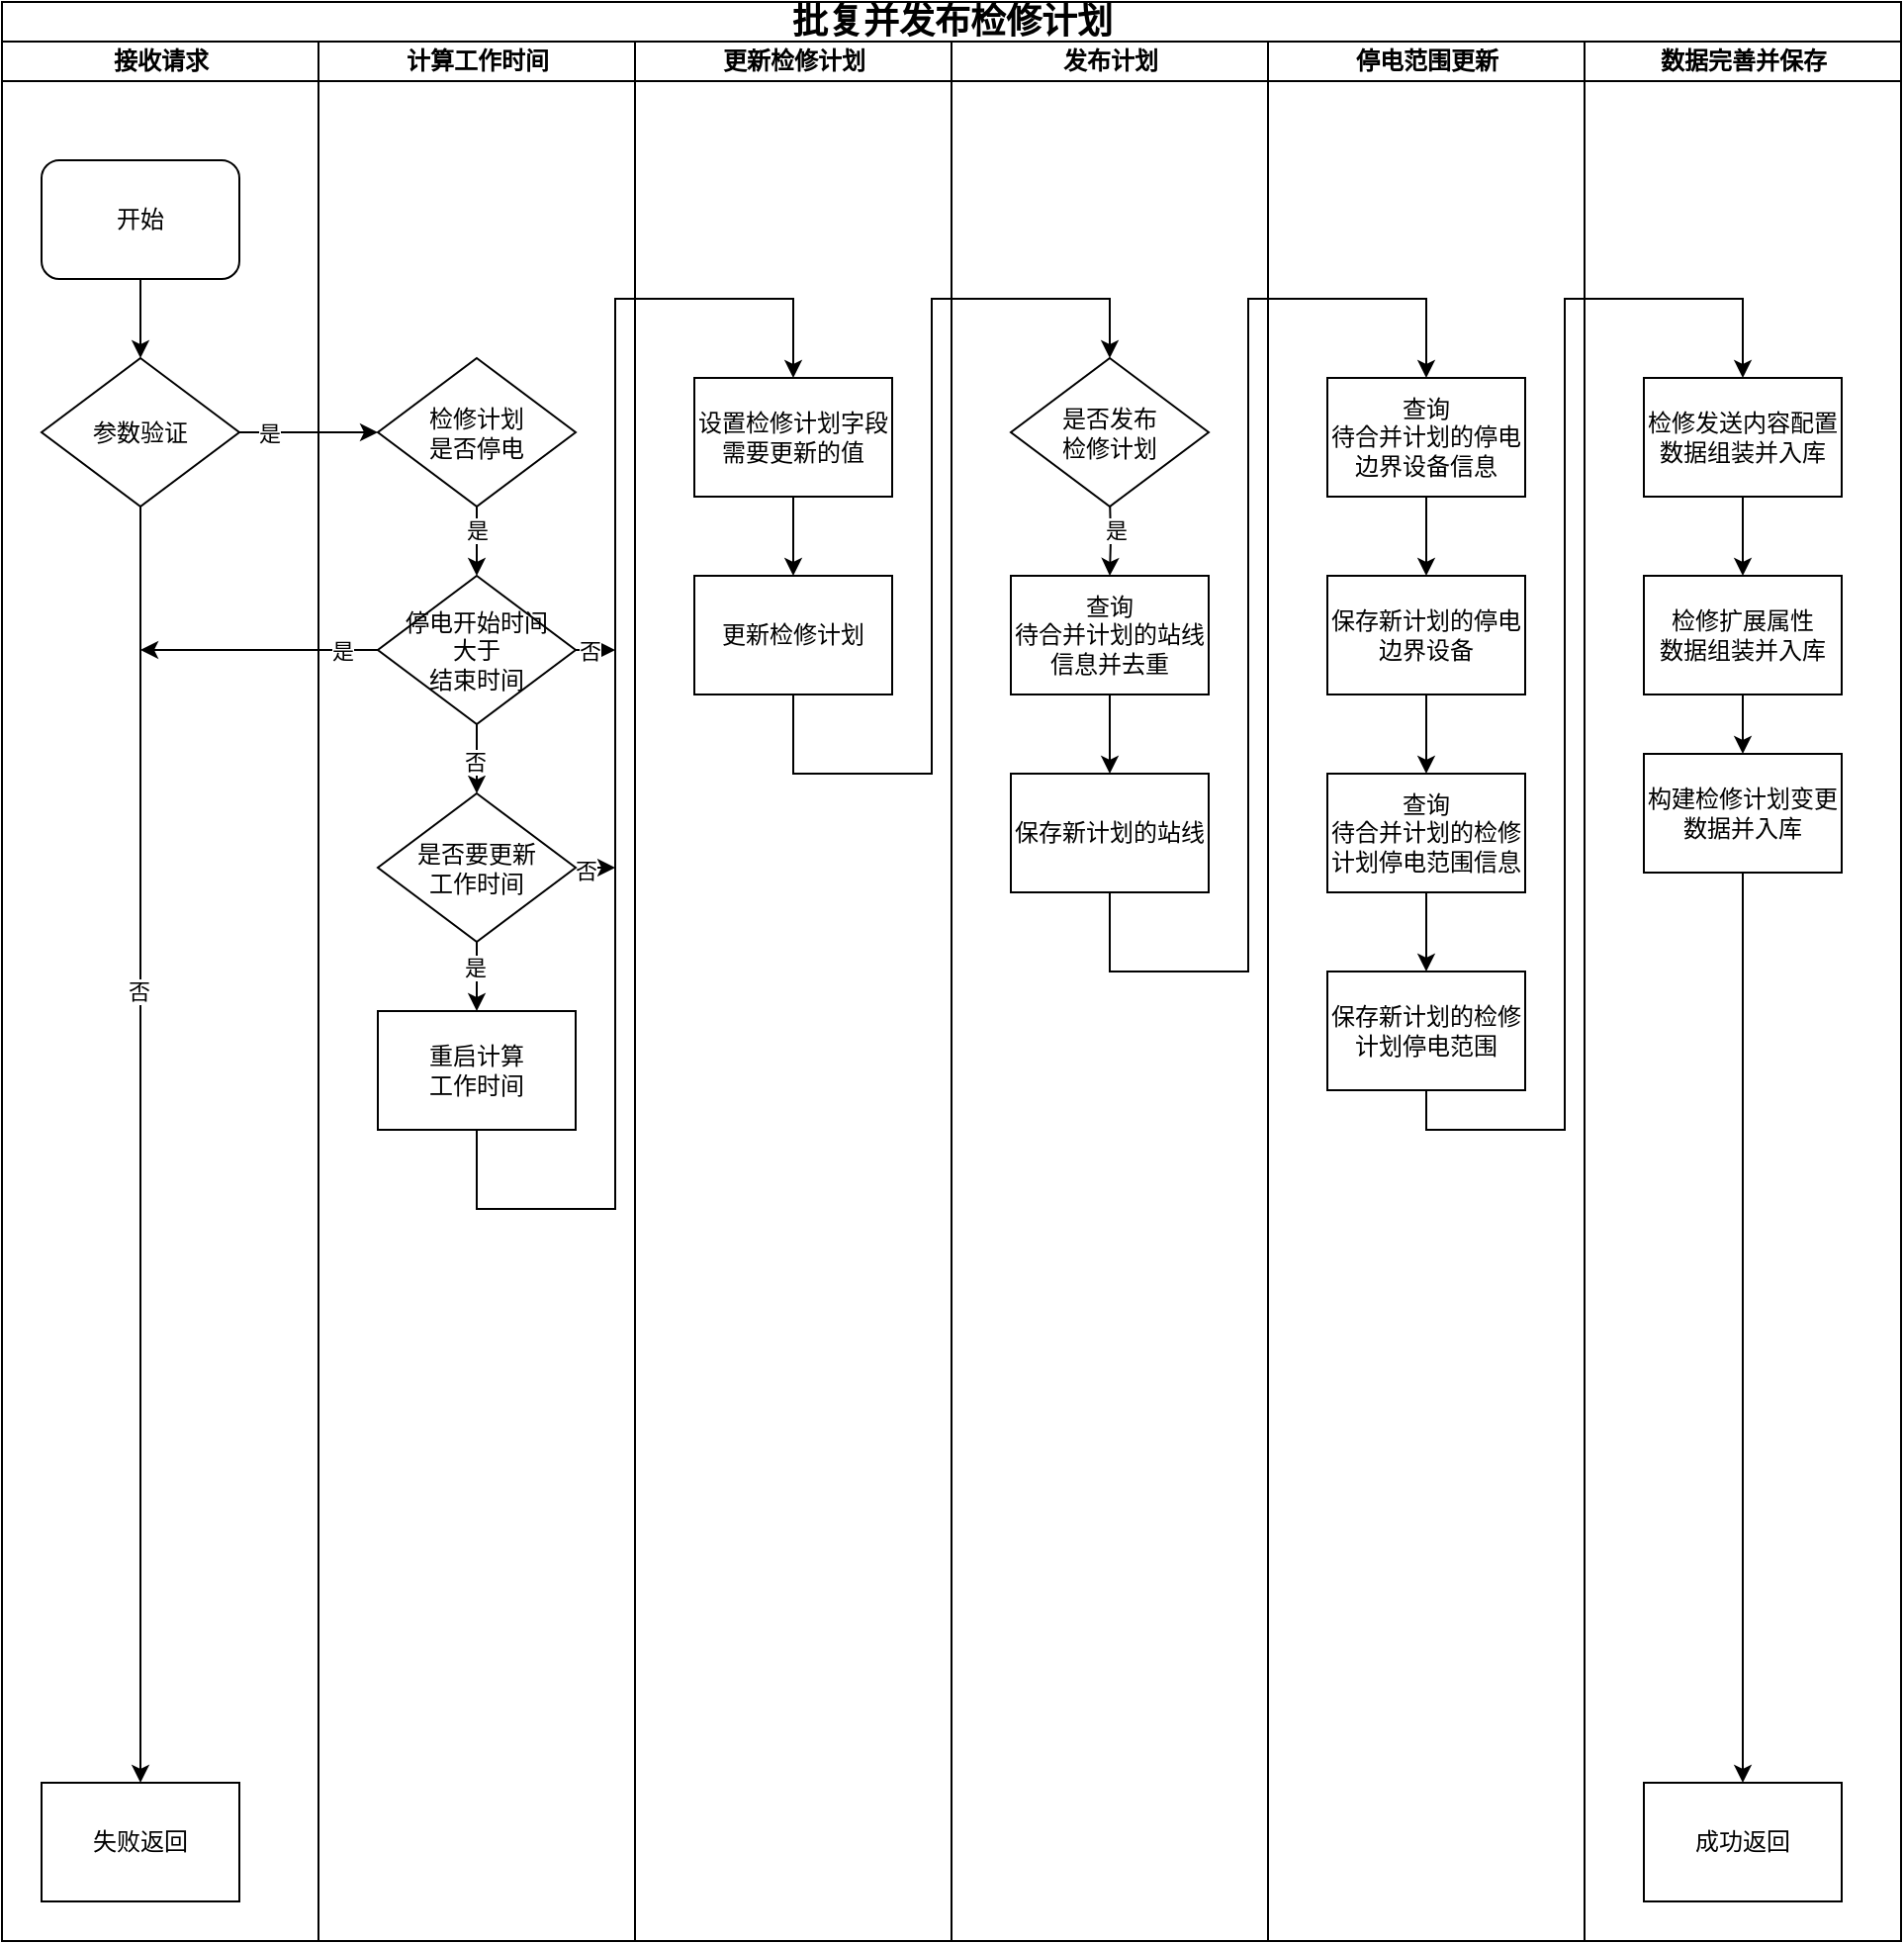 <mxfile version="26.1.3">
  <diagram name="Page-1" id="74e2e168-ea6b-b213-b513-2b3c1d86103e">
    <mxGraphModel dx="1050" dy="557" grid="1" gridSize="10" guides="1" tooltips="1" connect="1" arrows="1" fold="1" page="1" pageScale="1" pageWidth="1100" pageHeight="850" background="none" math="0" shadow="0">
      <root>
        <mxCell id="0" />
        <mxCell id="1" parent="0" />
        <mxCell id="YSQlOUY1jOpPyFkPR3-t-69" value="&lt;font style=&quot;font-size: 18px;&quot;&gt;&lt;span style=&quot;background-color: transparent; color: light-dark(rgb(0, 0, 0), rgb(255, 255, 255));&quot;&gt;批复并发布&lt;/span&gt;检修计划&lt;/font&gt;" style="swimlane;html=1;childLayout=stackLayout;startSize=20;rounded=0;shadow=0;labelBackgroundColor=none;strokeWidth=1;fontFamily=Verdana;fontSize=8;align=center;" vertex="1" parent="1">
          <mxGeometry x="70" y="20" width="960" height="980" as="geometry" />
        </mxCell>
        <mxCell id="YSQlOUY1jOpPyFkPR3-t-70" value="接收请求" style="swimlane;html=1;startSize=20;" vertex="1" parent="YSQlOUY1jOpPyFkPR3-t-69">
          <mxGeometry y="20" width="160" height="960" as="geometry">
            <mxRectangle y="20" width="40" height="730" as="alternateBounds" />
          </mxGeometry>
        </mxCell>
        <mxCell id="YSQlOUY1jOpPyFkPR3-t-71" style="edgeStyle=orthogonalEdgeStyle;rounded=0;orthogonalLoop=1;jettySize=auto;html=1;exitX=0.5;exitY=1;exitDx=0;exitDy=0;entryX=0.5;entryY=0;entryDx=0;entryDy=0;" edge="1" parent="YSQlOUY1jOpPyFkPR3-t-70" source="YSQlOUY1jOpPyFkPR3-t-72" target="YSQlOUY1jOpPyFkPR3-t-73">
          <mxGeometry relative="1" as="geometry" />
        </mxCell>
        <mxCell id="YSQlOUY1jOpPyFkPR3-t-72" value="&lt;font style=&quot;font-size: 12px;&quot;&gt;开始&lt;/font&gt;" style="rounded=1;whiteSpace=wrap;html=1;shadow=0;labelBackgroundColor=none;strokeWidth=1;fontFamily=Verdana;fontSize=8;align=center;" vertex="1" parent="YSQlOUY1jOpPyFkPR3-t-70">
          <mxGeometry x="20" y="60" width="100" height="60" as="geometry" />
        </mxCell>
        <mxCell id="YSQlOUY1jOpPyFkPR3-t-73" value="&lt;font style=&quot;font-size: 12px;&quot;&gt;参数验证&lt;/font&gt;" style="rhombus;whiteSpace=wrap;html=1;rounded=0;shadow=0;labelBackgroundColor=none;strokeWidth=1;fontFamily=Verdana;fontSize=8;align=center;" vertex="1" parent="YSQlOUY1jOpPyFkPR3-t-70">
          <mxGeometry x="20" y="160" width="100" height="75" as="geometry" />
        </mxCell>
        <mxCell id="YSQlOUY1jOpPyFkPR3-t-74" style="edgeStyle=orthogonalEdgeStyle;rounded=0;orthogonalLoop=1;jettySize=auto;html=1;exitX=0.5;exitY=1;exitDx=0;exitDy=0;entryX=0.5;entryY=0;entryDx=0;entryDy=0;" edge="1" parent="YSQlOUY1jOpPyFkPR3-t-70" source="YSQlOUY1jOpPyFkPR3-t-73" target="YSQlOUY1jOpPyFkPR3-t-76">
          <mxGeometry relative="1" as="geometry">
            <mxPoint x="70" y="980" as="targetPoint" />
          </mxGeometry>
        </mxCell>
        <mxCell id="YSQlOUY1jOpPyFkPR3-t-75" value="否" style="edgeLabel;html=1;align=center;verticalAlign=middle;resizable=0;points=[];" vertex="1" connectable="0" parent="YSQlOUY1jOpPyFkPR3-t-74">
          <mxGeometry x="-0.24" y="-1" relative="1" as="geometry">
            <mxPoint as="offset" />
          </mxGeometry>
        </mxCell>
        <mxCell id="YSQlOUY1jOpPyFkPR3-t-76" value="&lt;span style=&quot;font-size: 12px;&quot;&gt;失败返回&lt;/span&gt;" style="whiteSpace=wrap;html=1;fontSize=8;fontFamily=Verdana;rounded=0;shadow=0;labelBackgroundColor=none;strokeWidth=1;" vertex="1" parent="YSQlOUY1jOpPyFkPR3-t-70">
          <mxGeometry x="20" y="880" width="100" height="60" as="geometry" />
        </mxCell>
        <mxCell id="YSQlOUY1jOpPyFkPR3-t-77" value="计算工作时间" style="swimlane;html=1;startSize=20;" vertex="1" parent="YSQlOUY1jOpPyFkPR3-t-69">
          <mxGeometry x="160" y="20" width="160" height="960" as="geometry" />
        </mxCell>
        <mxCell id="YSQlOUY1jOpPyFkPR3-t-78" style="edgeStyle=orthogonalEdgeStyle;rounded=0;orthogonalLoop=1;jettySize=auto;html=1;exitX=0.5;exitY=1;exitDx=0;exitDy=0;entryX=0.5;entryY=0;entryDx=0;entryDy=0;" edge="1" parent="YSQlOUY1jOpPyFkPR3-t-77">
          <mxGeometry relative="1" as="geometry">
            <mxPoint x="80" y="270" as="targetPoint" />
            <mxPoint x="80" y="227.5" as="sourcePoint" />
          </mxGeometry>
        </mxCell>
        <mxCell id="YSQlOUY1jOpPyFkPR3-t-137" value="是" style="edgeLabel;html=1;align=center;verticalAlign=middle;resizable=0;points=[];" vertex="1" connectable="0" parent="YSQlOUY1jOpPyFkPR3-t-78">
          <mxGeometry x="-0.092" y="4" relative="1" as="geometry">
            <mxPoint x="-4" as="offset" />
          </mxGeometry>
        </mxCell>
        <mxCell id="YSQlOUY1jOpPyFkPR3-t-136" value="&lt;font style=&quot;font-size: 12px;&quot;&gt;检修计划&lt;/font&gt;&lt;div&gt;&lt;font style=&quot;font-size: 12px;&quot;&gt;是否停电&lt;/font&gt;&lt;/div&gt;" style="rhombus;whiteSpace=wrap;html=1;rounded=0;shadow=0;labelBackgroundColor=none;strokeWidth=1;fontFamily=Verdana;fontSize=8;align=center;" vertex="1" parent="YSQlOUY1jOpPyFkPR3-t-77">
          <mxGeometry x="30" y="160" width="100" height="75" as="geometry" />
        </mxCell>
        <mxCell id="YSQlOUY1jOpPyFkPR3-t-139" style="edgeStyle=orthogonalEdgeStyle;rounded=0;orthogonalLoop=1;jettySize=auto;html=1;" edge="1" parent="YSQlOUY1jOpPyFkPR3-t-77" source="YSQlOUY1jOpPyFkPR3-t-138">
          <mxGeometry relative="1" as="geometry">
            <mxPoint x="-90" y="307.5" as="targetPoint" />
          </mxGeometry>
        </mxCell>
        <mxCell id="YSQlOUY1jOpPyFkPR3-t-140" value="是" style="edgeLabel;html=1;align=center;verticalAlign=middle;resizable=0;points=[];" vertex="1" connectable="0" parent="YSQlOUY1jOpPyFkPR3-t-139">
          <mxGeometry x="-0.696" relative="1" as="geometry">
            <mxPoint as="offset" />
          </mxGeometry>
        </mxCell>
        <mxCell id="YSQlOUY1jOpPyFkPR3-t-142" style="edgeStyle=orthogonalEdgeStyle;rounded=0;orthogonalLoop=1;jettySize=auto;html=1;exitX=0.5;exitY=1;exitDx=0;exitDy=0;entryX=0.5;entryY=0;entryDx=0;entryDy=0;" edge="1" parent="YSQlOUY1jOpPyFkPR3-t-77" source="YSQlOUY1jOpPyFkPR3-t-138" target="YSQlOUY1jOpPyFkPR3-t-141">
          <mxGeometry relative="1" as="geometry" />
        </mxCell>
        <mxCell id="YSQlOUY1jOpPyFkPR3-t-143" value="否" style="edgeLabel;html=1;align=center;verticalAlign=middle;resizable=0;points=[];" vertex="1" connectable="0" parent="YSQlOUY1jOpPyFkPR3-t-142">
          <mxGeometry x="0.057" y="-1" relative="1" as="geometry">
            <mxPoint as="offset" />
          </mxGeometry>
        </mxCell>
        <mxCell id="YSQlOUY1jOpPyFkPR3-t-147" style="edgeStyle=orthogonalEdgeStyle;rounded=0;orthogonalLoop=1;jettySize=auto;html=1;exitX=1;exitY=0.5;exitDx=0;exitDy=0;" edge="1" parent="YSQlOUY1jOpPyFkPR3-t-77" source="YSQlOUY1jOpPyFkPR3-t-138">
          <mxGeometry relative="1" as="geometry">
            <mxPoint x="150" y="307.667" as="targetPoint" />
          </mxGeometry>
        </mxCell>
        <mxCell id="YSQlOUY1jOpPyFkPR3-t-148" value="否" style="edgeLabel;html=1;align=center;verticalAlign=middle;resizable=0;points=[];" vertex="1" connectable="0" parent="YSQlOUY1jOpPyFkPR3-t-147">
          <mxGeometry x="-0.339" relative="1" as="geometry">
            <mxPoint as="offset" />
          </mxGeometry>
        </mxCell>
        <mxCell id="YSQlOUY1jOpPyFkPR3-t-138" value="&lt;span style=&quot;font-size: 12px;&quot;&gt;停电开始时间&lt;/span&gt;&lt;div&gt;&lt;span style=&quot;font-size: 12px;&quot;&gt;大于&lt;/span&gt;&lt;/div&gt;&lt;div&gt;&lt;span style=&quot;font-size: 12px;&quot;&gt;结束时间&lt;/span&gt;&lt;/div&gt;" style="rhombus;whiteSpace=wrap;html=1;rounded=0;shadow=0;labelBackgroundColor=none;strokeWidth=1;fontFamily=Verdana;fontSize=8;align=center;" vertex="1" parent="YSQlOUY1jOpPyFkPR3-t-77">
          <mxGeometry x="30" y="270" width="100" height="75" as="geometry" />
        </mxCell>
        <mxCell id="YSQlOUY1jOpPyFkPR3-t-145" style="edgeStyle=orthogonalEdgeStyle;rounded=0;orthogonalLoop=1;jettySize=auto;html=1;exitX=0.5;exitY=1;exitDx=0;exitDy=0;entryX=0.5;entryY=0;entryDx=0;entryDy=0;" edge="1" parent="YSQlOUY1jOpPyFkPR3-t-77" source="YSQlOUY1jOpPyFkPR3-t-141" target="YSQlOUY1jOpPyFkPR3-t-144">
          <mxGeometry relative="1" as="geometry" />
        </mxCell>
        <mxCell id="YSQlOUY1jOpPyFkPR3-t-146" value="是" style="edgeLabel;html=1;align=center;verticalAlign=middle;resizable=0;points=[];" vertex="1" connectable="0" parent="YSQlOUY1jOpPyFkPR3-t-145">
          <mxGeometry x="-0.276" y="-1" relative="1" as="geometry">
            <mxPoint as="offset" />
          </mxGeometry>
        </mxCell>
        <mxCell id="YSQlOUY1jOpPyFkPR3-t-149" style="edgeStyle=orthogonalEdgeStyle;rounded=0;orthogonalLoop=1;jettySize=auto;html=1;exitX=1;exitY=0.5;exitDx=0;exitDy=0;" edge="1" parent="YSQlOUY1jOpPyFkPR3-t-77" source="YSQlOUY1jOpPyFkPR3-t-141">
          <mxGeometry relative="1" as="geometry">
            <mxPoint x="150" y="417.667" as="targetPoint" />
          </mxGeometry>
        </mxCell>
        <mxCell id="YSQlOUY1jOpPyFkPR3-t-151" value="否" style="edgeLabel;html=1;align=center;verticalAlign=middle;resizable=0;points=[];" vertex="1" connectable="0" parent="YSQlOUY1jOpPyFkPR3-t-149">
          <mxGeometry x="-0.504" y="-1" relative="1" as="geometry">
            <mxPoint as="offset" />
          </mxGeometry>
        </mxCell>
        <mxCell id="YSQlOUY1jOpPyFkPR3-t-141" value="&lt;span style=&quot;font-size: 12px;&quot;&gt;是否要更新&lt;/span&gt;&lt;div&gt;&lt;span style=&quot;font-size: 12px;&quot;&gt;工作时间&lt;/span&gt;&lt;/div&gt;" style="rhombus;whiteSpace=wrap;html=1;rounded=0;shadow=0;labelBackgroundColor=none;strokeWidth=1;fontFamily=Verdana;fontSize=8;align=center;" vertex="1" parent="YSQlOUY1jOpPyFkPR3-t-77">
          <mxGeometry x="30" y="380" width="100" height="75" as="geometry" />
        </mxCell>
        <mxCell id="YSQlOUY1jOpPyFkPR3-t-144" value="&lt;span style=&quot;font-size: 12px;&quot;&gt;重启计算&lt;/span&gt;&lt;div&gt;&lt;span style=&quot;font-size: 12px;&quot;&gt;工作时间&lt;/span&gt;&lt;/div&gt;" style="whiteSpace=wrap;html=1;fontSize=8;fontFamily=Verdana;rounded=0;shadow=0;labelBackgroundColor=none;strokeWidth=1;" vertex="1" parent="YSQlOUY1jOpPyFkPR3-t-77">
          <mxGeometry x="30" y="490" width="100" height="60" as="geometry" />
        </mxCell>
        <mxCell id="YSQlOUY1jOpPyFkPR3-t-90" value="更新检修计划" style="swimlane;html=1;startSize=20;" vertex="1" parent="YSQlOUY1jOpPyFkPR3-t-69">
          <mxGeometry x="320" y="20" width="160" height="960" as="geometry" />
        </mxCell>
        <mxCell id="YSQlOUY1jOpPyFkPR3-t-92" value="&lt;span style=&quot;font-size: 12px;&quot;&gt;更新检修计划&lt;/span&gt;" style="whiteSpace=wrap;html=1;fontSize=8;fontFamily=Verdana;rounded=0;shadow=0;labelBackgroundColor=none;strokeWidth=1;" vertex="1" parent="YSQlOUY1jOpPyFkPR3-t-90">
          <mxGeometry x="30" y="270" width="100" height="60" as="geometry" />
        </mxCell>
        <mxCell id="YSQlOUY1jOpPyFkPR3-t-95" style="edgeStyle=orthogonalEdgeStyle;rounded=0;orthogonalLoop=1;jettySize=auto;html=1;exitX=0.5;exitY=1;exitDx=0;exitDy=0;" edge="1" parent="YSQlOUY1jOpPyFkPR3-t-90" source="YSQlOUY1jOpPyFkPR3-t-96" target="YSQlOUY1jOpPyFkPR3-t-92">
          <mxGeometry relative="1" as="geometry" />
        </mxCell>
        <mxCell id="YSQlOUY1jOpPyFkPR3-t-96" value="&lt;span style=&quot;font-size: 12px;&quot;&gt;设置检修计划字段需要更新的值&lt;/span&gt;" style="whiteSpace=wrap;html=1;fontSize=8;fontFamily=Verdana;rounded=0;shadow=0;labelBackgroundColor=none;strokeWidth=1;" vertex="1" parent="YSQlOUY1jOpPyFkPR3-t-90">
          <mxGeometry x="30" y="170" width="100" height="60" as="geometry" />
        </mxCell>
        <mxCell id="YSQlOUY1jOpPyFkPR3-t-107" value="发布计划" style="swimlane;html=1;startSize=20;" vertex="1" parent="YSQlOUY1jOpPyFkPR3-t-69">
          <mxGeometry x="480" y="20" width="160" height="960" as="geometry" />
        </mxCell>
        <mxCell id="YSQlOUY1jOpPyFkPR3-t-108" style="edgeStyle=orthogonalEdgeStyle;rounded=0;orthogonalLoop=1;jettySize=auto;html=1;exitX=0.5;exitY=1;exitDx=0;exitDy=0;" edge="1" parent="YSQlOUY1jOpPyFkPR3-t-107" source="YSQlOUY1jOpPyFkPR3-t-109" target="YSQlOUY1jOpPyFkPR3-t-110">
          <mxGeometry relative="1" as="geometry" />
        </mxCell>
        <mxCell id="YSQlOUY1jOpPyFkPR3-t-109" value="&lt;div&gt;&lt;span style=&quot;font-size: 12px;&quot;&gt;查询&lt;/span&gt;&lt;span style=&quot;font-size: 12px;&quot;&gt;&lt;/span&gt;&lt;/div&gt;&lt;span style=&quot;font-size: 12px;&quot;&gt;待合并计划的站线信息并去重&lt;br&gt;&lt;/span&gt;" style="whiteSpace=wrap;html=1;fontSize=8;fontFamily=Verdana;rounded=0;shadow=0;labelBackgroundColor=none;strokeWidth=1;" vertex="1" parent="YSQlOUY1jOpPyFkPR3-t-107">
          <mxGeometry x="30" y="270" width="100" height="60" as="geometry" />
        </mxCell>
        <mxCell id="YSQlOUY1jOpPyFkPR3-t-110" value="&lt;span style=&quot;font-size: 12px;&quot;&gt;保存新计划的站线&lt;/span&gt;" style="whiteSpace=wrap;html=1;fontSize=8;fontFamily=Verdana;rounded=0;shadow=0;labelBackgroundColor=none;strokeWidth=1;" vertex="1" parent="YSQlOUY1jOpPyFkPR3-t-107">
          <mxGeometry x="30" y="370" width="100" height="60" as="geometry" />
        </mxCell>
        <mxCell id="YSQlOUY1jOpPyFkPR3-t-111" style="edgeStyle=orthogonalEdgeStyle;rounded=0;orthogonalLoop=1;jettySize=auto;html=1;exitX=0.5;exitY=1;exitDx=0;exitDy=0;" edge="1" parent="YSQlOUY1jOpPyFkPR3-t-107" target="YSQlOUY1jOpPyFkPR3-t-109">
          <mxGeometry relative="1" as="geometry">
            <mxPoint x="80" y="230" as="sourcePoint" />
          </mxGeometry>
        </mxCell>
        <mxCell id="YSQlOUY1jOpPyFkPR3-t-154" value="是" style="edgeLabel;html=1;align=center;verticalAlign=middle;resizable=0;points=[];" vertex="1" connectable="0" parent="YSQlOUY1jOpPyFkPR3-t-111">
          <mxGeometry x="-0.159" y="2" relative="1" as="geometry">
            <mxPoint as="offset" />
          </mxGeometry>
        </mxCell>
        <mxCell id="YSQlOUY1jOpPyFkPR3-t-153" value="&lt;span style=&quot;font-size: 12px;&quot;&gt;是否发布&lt;/span&gt;&lt;div&gt;&lt;span style=&quot;font-size: 12px;&quot;&gt;检修计划&lt;/span&gt;&lt;/div&gt;" style="rhombus;whiteSpace=wrap;html=1;rounded=0;shadow=0;labelBackgroundColor=none;strokeWidth=1;fontFamily=Verdana;fontSize=8;align=center;" vertex="1" parent="YSQlOUY1jOpPyFkPR3-t-107">
          <mxGeometry x="30" y="160" width="100" height="75" as="geometry" />
        </mxCell>
        <mxCell id="YSQlOUY1jOpPyFkPR3-t-113" value="停电范围更新" style="swimlane;html=1;startSize=20;" vertex="1" parent="YSQlOUY1jOpPyFkPR3-t-69">
          <mxGeometry x="640" y="20" width="160" height="960" as="geometry" />
        </mxCell>
        <mxCell id="YSQlOUY1jOpPyFkPR3-t-114" style="edgeStyle=orthogonalEdgeStyle;rounded=0;orthogonalLoop=1;jettySize=auto;html=1;exitX=0.5;exitY=1;exitDx=0;exitDy=0;entryX=0.5;entryY=0;entryDx=0;entryDy=0;" edge="1" parent="YSQlOUY1jOpPyFkPR3-t-113" source="YSQlOUY1jOpPyFkPR3-t-115" target="YSQlOUY1jOpPyFkPR3-t-117">
          <mxGeometry relative="1" as="geometry" />
        </mxCell>
        <mxCell id="YSQlOUY1jOpPyFkPR3-t-115" value="&lt;div&gt;&lt;span style=&quot;font-size: 12px;&quot;&gt;查询&lt;/span&gt;&lt;span style=&quot;font-size: 12px;&quot;&gt;&lt;/span&gt;&lt;/div&gt;&lt;span style=&quot;font-size: 12px;&quot;&gt;待合并计划的停电边界设备信息&lt;/span&gt;" style="whiteSpace=wrap;html=1;fontSize=8;fontFamily=Verdana;rounded=0;shadow=0;labelBackgroundColor=none;strokeWidth=1;" vertex="1" parent="YSQlOUY1jOpPyFkPR3-t-113">
          <mxGeometry x="30" y="170" width="100" height="60" as="geometry" />
        </mxCell>
        <mxCell id="YSQlOUY1jOpPyFkPR3-t-116" style="edgeStyle=orthogonalEdgeStyle;rounded=0;orthogonalLoop=1;jettySize=auto;html=1;exitX=0.5;exitY=1;exitDx=0;exitDy=0;entryX=0.5;entryY=0;entryDx=0;entryDy=0;" edge="1" parent="YSQlOUY1jOpPyFkPR3-t-113" source="YSQlOUY1jOpPyFkPR3-t-117" target="YSQlOUY1jOpPyFkPR3-t-119">
          <mxGeometry relative="1" as="geometry" />
        </mxCell>
        <mxCell id="YSQlOUY1jOpPyFkPR3-t-117" value="&lt;span style=&quot;font-size: 12px;&quot;&gt;保存新计划的停电边界设备&lt;/span&gt;" style="whiteSpace=wrap;html=1;fontSize=8;fontFamily=Verdana;rounded=0;shadow=0;labelBackgroundColor=none;strokeWidth=1;" vertex="1" parent="YSQlOUY1jOpPyFkPR3-t-113">
          <mxGeometry x="30" y="270" width="100" height="60" as="geometry" />
        </mxCell>
        <mxCell id="YSQlOUY1jOpPyFkPR3-t-118" style="edgeStyle=orthogonalEdgeStyle;rounded=0;orthogonalLoop=1;jettySize=auto;html=1;exitX=0.5;exitY=1;exitDx=0;exitDy=0;entryX=0.5;entryY=0;entryDx=0;entryDy=0;" edge="1" parent="YSQlOUY1jOpPyFkPR3-t-113" source="YSQlOUY1jOpPyFkPR3-t-119" target="YSQlOUY1jOpPyFkPR3-t-120">
          <mxGeometry relative="1" as="geometry" />
        </mxCell>
        <mxCell id="YSQlOUY1jOpPyFkPR3-t-119" value="&lt;div&gt;&lt;span style=&quot;font-size: 12px;&quot;&gt;查询&lt;/span&gt;&lt;span style=&quot;font-size: 12px;&quot;&gt;&lt;/span&gt;&lt;/div&gt;&lt;span style=&quot;font-size: 12px;&quot;&gt;待合并计划的检修计划停电范围信息&lt;/span&gt;" style="whiteSpace=wrap;html=1;fontSize=8;fontFamily=Verdana;rounded=0;shadow=0;labelBackgroundColor=none;strokeWidth=1;" vertex="1" parent="YSQlOUY1jOpPyFkPR3-t-113">
          <mxGeometry x="30" y="370" width="100" height="60" as="geometry" />
        </mxCell>
        <mxCell id="YSQlOUY1jOpPyFkPR3-t-120" value="&lt;span style=&quot;font-size: 12px;&quot;&gt;保存新计划的&lt;/span&gt;&lt;span style=&quot;font-size: 12px;&quot;&gt;检修计划停电范围&lt;/span&gt;" style="whiteSpace=wrap;html=1;fontSize=8;fontFamily=Verdana;rounded=0;shadow=0;labelBackgroundColor=none;strokeWidth=1;" vertex="1" parent="YSQlOUY1jOpPyFkPR3-t-113">
          <mxGeometry x="30" y="470" width="100" height="60" as="geometry" />
        </mxCell>
        <mxCell id="YSQlOUY1jOpPyFkPR3-t-121" value="" style="edgeStyle=orthogonalEdgeStyle;rounded=0;orthogonalLoop=1;jettySize=auto;html=1;" edge="1" parent="YSQlOUY1jOpPyFkPR3-t-69" source="YSQlOUY1jOpPyFkPR3-t-73">
          <mxGeometry relative="1" as="geometry">
            <mxPoint x="190" y="217.5" as="targetPoint" />
          </mxGeometry>
        </mxCell>
        <mxCell id="YSQlOUY1jOpPyFkPR3-t-122" value="是" style="edgeLabel;html=1;align=center;verticalAlign=middle;resizable=0;points=[];" vertex="1" connectable="0" parent="YSQlOUY1jOpPyFkPR3-t-121">
          <mxGeometry x="-0.577" relative="1" as="geometry">
            <mxPoint as="offset" />
          </mxGeometry>
        </mxCell>
        <mxCell id="YSQlOUY1jOpPyFkPR3-t-123" value="数据完善并保存" style="swimlane;html=1;startSize=20;" vertex="1" parent="YSQlOUY1jOpPyFkPR3-t-69">
          <mxGeometry x="800" y="20" width="160" height="960" as="geometry" />
        </mxCell>
        <mxCell id="YSQlOUY1jOpPyFkPR3-t-124" style="edgeStyle=orthogonalEdgeStyle;rounded=0;orthogonalLoop=1;jettySize=auto;html=1;exitX=0.5;exitY=1;exitDx=0;exitDy=0;entryX=0.5;entryY=0;entryDx=0;entryDy=0;" edge="1" parent="YSQlOUY1jOpPyFkPR3-t-123" source="YSQlOUY1jOpPyFkPR3-t-125" target="YSQlOUY1jOpPyFkPR3-t-127">
          <mxGeometry relative="1" as="geometry" />
        </mxCell>
        <mxCell id="YSQlOUY1jOpPyFkPR3-t-125" value="&lt;div&gt;&lt;span style=&quot;font-size: 12px;&quot;&gt;检修发送内容配置&lt;/span&gt;&lt;/div&gt;&lt;div&gt;&lt;span style=&quot;font-size: 12px;&quot;&gt;数据组装并入库&lt;/span&gt;&lt;/div&gt;" style="whiteSpace=wrap;html=1;fontSize=8;fontFamily=Verdana;rounded=0;shadow=0;labelBackgroundColor=none;strokeWidth=1;" vertex="1" parent="YSQlOUY1jOpPyFkPR3-t-123">
          <mxGeometry x="30" y="170" width="100" height="60" as="geometry" />
        </mxCell>
        <mxCell id="YSQlOUY1jOpPyFkPR3-t-126" style="edgeStyle=orthogonalEdgeStyle;rounded=0;orthogonalLoop=1;jettySize=auto;html=1;exitX=0.5;exitY=1;exitDx=0;exitDy=0;entryX=0.5;entryY=0;entryDx=0;entryDy=0;" edge="1" parent="YSQlOUY1jOpPyFkPR3-t-123" source="YSQlOUY1jOpPyFkPR3-t-127" target="YSQlOUY1jOpPyFkPR3-t-128">
          <mxGeometry relative="1" as="geometry" />
        </mxCell>
        <mxCell id="YSQlOUY1jOpPyFkPR3-t-127" value="&lt;span style=&quot;font-size: 12px;&quot;&gt;检修扩展属性&lt;/span&gt;&lt;div&gt;&lt;span style=&quot;font-size: 12px;&quot;&gt;数据组装并入库&lt;/span&gt;&lt;/div&gt;" style="whiteSpace=wrap;html=1;fontSize=8;fontFamily=Verdana;rounded=0;shadow=0;labelBackgroundColor=none;strokeWidth=1;" vertex="1" parent="YSQlOUY1jOpPyFkPR3-t-123">
          <mxGeometry x="30" y="270" width="100" height="60" as="geometry" />
        </mxCell>
        <mxCell id="YSQlOUY1jOpPyFkPR3-t-128" value="&lt;span style=&quot;font-size: 12px;&quot;&gt;构建检修计划变更数据并入库&lt;/span&gt;" style="whiteSpace=wrap;html=1;fontSize=8;fontFamily=Verdana;rounded=0;shadow=0;labelBackgroundColor=none;strokeWidth=1;" vertex="1" parent="YSQlOUY1jOpPyFkPR3-t-123">
          <mxGeometry x="30" y="360" width="100" height="60" as="geometry" />
        </mxCell>
        <mxCell id="YSQlOUY1jOpPyFkPR3-t-129" style="edgeStyle=orthogonalEdgeStyle;rounded=0;orthogonalLoop=1;jettySize=auto;html=1;exitX=0.5;exitY=1;exitDx=0;exitDy=0;entryX=0.5;entryY=0;entryDx=0;entryDy=0;" edge="1" parent="YSQlOUY1jOpPyFkPR3-t-123" source="YSQlOUY1jOpPyFkPR3-t-128" target="YSQlOUY1jOpPyFkPR3-t-130">
          <mxGeometry relative="1" as="geometry">
            <mxPoint x="80" y="800" as="targetPoint" />
            <mxPoint x="80" y="690" as="sourcePoint" />
          </mxGeometry>
        </mxCell>
        <mxCell id="YSQlOUY1jOpPyFkPR3-t-130" value="&lt;span style=&quot;font-size: 12px;&quot;&gt;成功返回&lt;/span&gt;" style="whiteSpace=wrap;html=1;fontSize=8;fontFamily=Verdana;rounded=0;shadow=0;labelBackgroundColor=none;strokeWidth=1;" vertex="1" parent="YSQlOUY1jOpPyFkPR3-t-123">
          <mxGeometry x="30" y="880" width="100" height="60" as="geometry" />
        </mxCell>
        <mxCell id="YSQlOUY1jOpPyFkPR3-t-131" style="edgeStyle=orthogonalEdgeStyle;rounded=0;orthogonalLoop=1;jettySize=auto;html=1;entryX=0.5;entryY=0;entryDx=0;entryDy=0;exitX=0.5;exitY=1;exitDx=0;exitDy=0;" edge="1" parent="YSQlOUY1jOpPyFkPR3-t-69" source="YSQlOUY1jOpPyFkPR3-t-110" target="YSQlOUY1jOpPyFkPR3-t-115">
          <mxGeometry relative="1" as="geometry">
            <Array as="points">
              <mxPoint x="560" y="490" />
              <mxPoint x="630" y="490" />
              <mxPoint x="630" y="150" />
              <mxPoint x="720" y="150" />
            </Array>
            <mxPoint x="560" y="820" as="sourcePoint" />
            <mxPoint x="720" y="180" as="targetPoint" />
          </mxGeometry>
        </mxCell>
        <mxCell id="YSQlOUY1jOpPyFkPR3-t-132" style="edgeStyle=orthogonalEdgeStyle;rounded=0;orthogonalLoop=1;jettySize=auto;html=1;exitX=0.5;exitY=1;exitDx=0;exitDy=0;entryX=0.5;entryY=0;entryDx=0;entryDy=0;" edge="1" parent="YSQlOUY1jOpPyFkPR3-t-69" source="YSQlOUY1jOpPyFkPR3-t-144" target="YSQlOUY1jOpPyFkPR3-t-96">
          <mxGeometry relative="1" as="geometry">
            <mxPoint x="400" y="260" as="targetPoint" />
            <Array as="points">
              <mxPoint x="240" y="610" />
              <mxPoint x="310" y="610" />
              <mxPoint x="310" y="150" />
              <mxPoint x="400" y="150" />
            </Array>
            <mxPoint x="240" y="585" as="sourcePoint" />
          </mxGeometry>
        </mxCell>
        <mxCell id="YSQlOUY1jOpPyFkPR3-t-134" style="edgeStyle=orthogonalEdgeStyle;rounded=0;orthogonalLoop=1;jettySize=auto;html=1;exitX=0.5;exitY=1;exitDx=0;exitDy=0;" edge="1" parent="YSQlOUY1jOpPyFkPR3-t-69" source="YSQlOUY1jOpPyFkPR3-t-92">
          <mxGeometry relative="1" as="geometry">
            <mxPoint x="400" y="450" as="sourcePoint" />
            <Array as="points">
              <mxPoint x="400" y="390" />
              <mxPoint x="470" y="390" />
              <mxPoint x="470" y="150" />
              <mxPoint x="560" y="150" />
            </Array>
            <mxPoint x="560" y="180" as="targetPoint" />
          </mxGeometry>
        </mxCell>
        <mxCell id="YSQlOUY1jOpPyFkPR3-t-135" style="edgeStyle=orthogonalEdgeStyle;rounded=0;orthogonalLoop=1;jettySize=auto;html=1;exitX=0.5;exitY=1;exitDx=0;exitDy=0;entryX=0.5;entryY=0;entryDx=0;entryDy=0;" edge="1" parent="YSQlOUY1jOpPyFkPR3-t-69" source="YSQlOUY1jOpPyFkPR3-t-120" target="YSQlOUY1jOpPyFkPR3-t-125">
          <mxGeometry relative="1" as="geometry">
            <Array as="points">
              <mxPoint x="720" y="570" />
              <mxPoint x="790" y="570" />
              <mxPoint x="790" y="150" />
              <mxPoint x="880" y="150" />
            </Array>
          </mxGeometry>
        </mxCell>
      </root>
    </mxGraphModel>
  </diagram>
</mxfile>
